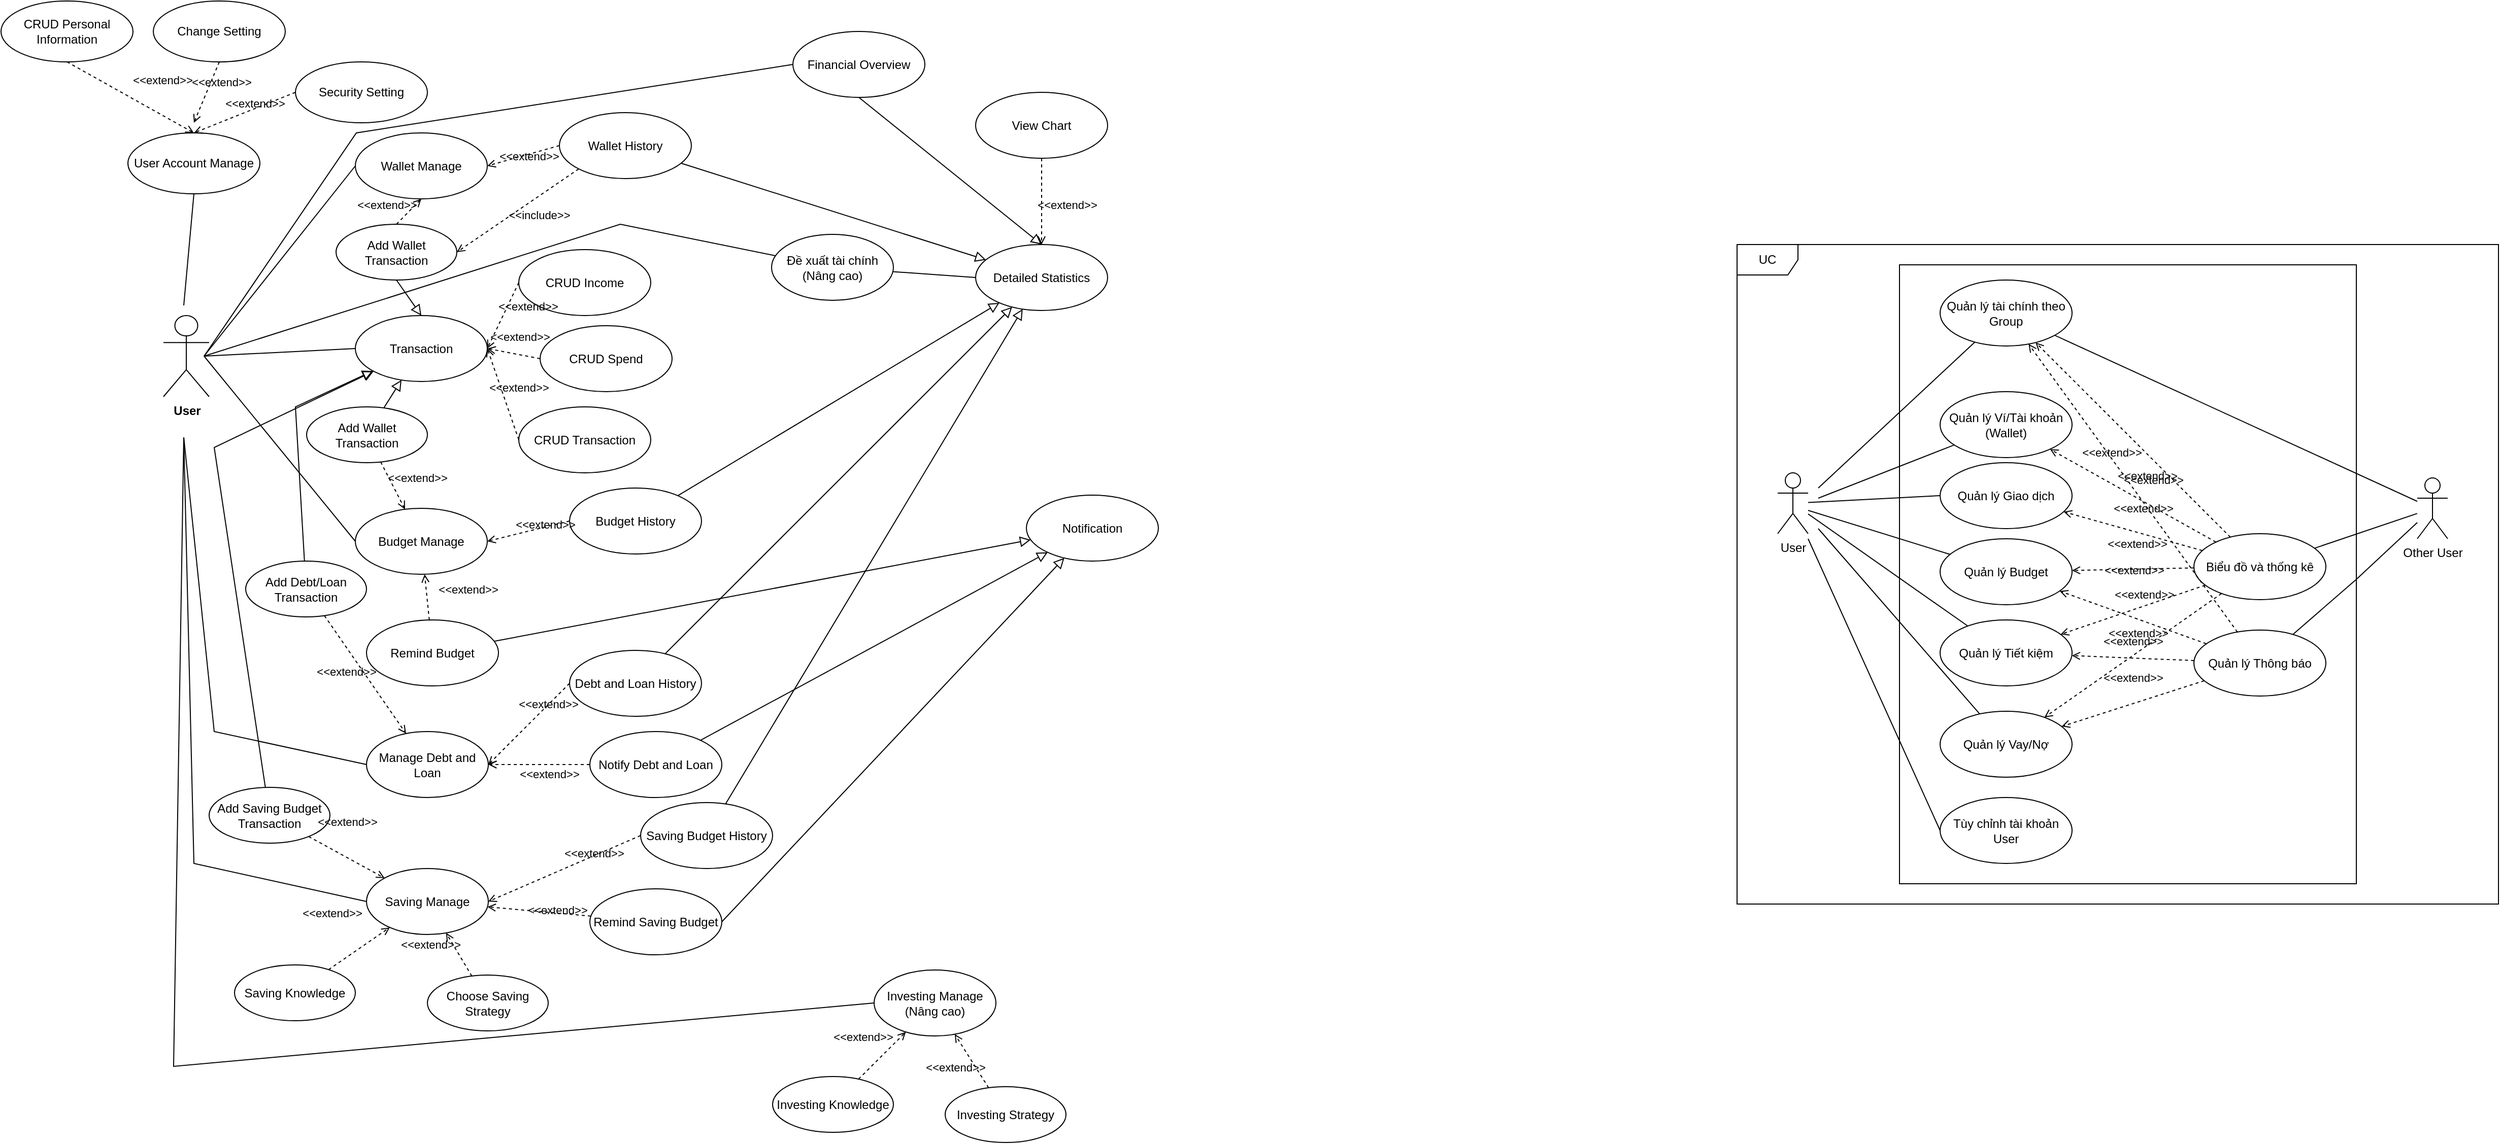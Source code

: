 <mxfile version="24.5.5" type="device">
  <diagram name="Usecase Overview" id="BEyP7Bef6MYG9uf-JpTF">
    <mxGraphModel dx="1880" dy="749" grid="1" gridSize="10" guides="1" tooltips="1" connect="1" arrows="1" fold="1" page="1" pageScale="1" pageWidth="827" pageHeight="1169" math="0" shadow="0">
      <root>
        <mxCell id="0" />
        <mxCell id="1" parent="0" />
        <mxCell id="QwXAN4E2xrLj7Bbmwf5F-4" value="" style="rounded=0;whiteSpace=wrap;html=1;" vertex="1" parent="1">
          <mxGeometry x="1870" y="270" width="450" height="610" as="geometry" />
        </mxCell>
        <mxCell id="z3GCjtMCWlb_qi_P6ean-107" value="&amp;lt;&amp;lt;extend&amp;gt;&amp;gt;" style="html=1;verticalAlign=bottom;labelBackgroundColor=none;endArrow=open;endFill=0;dashed=1;rounded=0;" parent="1" source="z3GCjtMCWlb_qi_P6ean-106" target="z3GCjtMCWlb_qi_P6ean-104" edge="1">
          <mxGeometry x="-0.189" y="19" width="160" relative="1" as="geometry">
            <mxPoint x="761.5" y="1380" as="sourcePoint" />
            <mxPoint x="883" y="1050" as="targetPoint" />
            <mxPoint x="-1" as="offset" />
          </mxGeometry>
        </mxCell>
        <mxCell id="z3GCjtMCWlb_qi_P6ean-109" value="&amp;lt;&amp;lt;extend&amp;gt;&amp;gt;" style="html=1;verticalAlign=bottom;labelBackgroundColor=none;endArrow=open;endFill=0;dashed=1;rounded=0;" parent="1" source="z3GCjtMCWlb_qi_P6ean-108" target="z3GCjtMCWlb_qi_P6ean-104" edge="1">
          <mxGeometry x="-0.137" y="22" width="160" relative="1" as="geometry">
            <mxPoint x="951.5" y="1390" as="sourcePoint" />
            <mxPoint x="938" y="1055" as="targetPoint" />
            <mxPoint as="offset" />
          </mxGeometry>
        </mxCell>
        <mxCell id="z3GCjtMCWlb_qi_P6ean-1" value="&lt;b&gt;User&lt;/b&gt;" style="shape=umlActor;verticalLabelPosition=bottom;verticalAlign=top;html=1;" parent="1" vertex="1">
          <mxGeometry x="160" y="320" width="45" height="80" as="geometry" />
        </mxCell>
        <mxCell id="z3GCjtMCWlb_qi_P6ean-4" value="User Account Manage" style="ellipse;whiteSpace=wrap;html=1;" parent="1" vertex="1">
          <mxGeometry x="125" y="140" width="130" height="60" as="geometry" />
        </mxCell>
        <mxCell id="z3GCjtMCWlb_qi_P6ean-7" value="" style="endArrow=none;html=1;rounded=0;entryX=0.5;entryY=1;entryDx=0;entryDy=0;" parent="1" target="z3GCjtMCWlb_qi_P6ean-4" edge="1">
          <mxGeometry width="50" height="50" relative="1" as="geometry">
            <mxPoint x="180" y="310" as="sourcePoint" />
            <mxPoint x="525" y="320" as="targetPoint" />
          </mxGeometry>
        </mxCell>
        <mxCell id="z3GCjtMCWlb_qi_P6ean-8" value="CRUD Personal Information" style="ellipse;whiteSpace=wrap;html=1;" parent="1" vertex="1">
          <mxGeometry y="10" width="130" height="60" as="geometry" />
        </mxCell>
        <mxCell id="z3GCjtMCWlb_qi_P6ean-10" value="Change Setting" style="ellipse;whiteSpace=wrap;html=1;" parent="1" vertex="1">
          <mxGeometry x="150" y="10" width="130" height="60" as="geometry" />
        </mxCell>
        <mxCell id="z3GCjtMCWlb_qi_P6ean-11" value="&amp;lt;&amp;lt;extend&amp;gt;&amp;gt;" style="html=1;verticalAlign=bottom;labelBackgroundColor=none;endArrow=open;endFill=0;dashed=1;rounded=0;exitX=0.5;exitY=1;exitDx=0;exitDy=0;entryX=0.5;entryY=0;entryDx=0;entryDy=0;" parent="1" source="z3GCjtMCWlb_qi_P6ean-8" target="z3GCjtMCWlb_qi_P6ean-4" edge="1">
          <mxGeometry x="0.333" y="22" width="160" relative="1" as="geometry">
            <mxPoint x="380" y="140" as="sourcePoint" />
            <mxPoint x="220" y="140" as="targetPoint" />
            <mxPoint as="offset" />
          </mxGeometry>
        </mxCell>
        <mxCell id="z3GCjtMCWlb_qi_P6ean-12" value="&amp;lt;&amp;lt;extend&amp;gt;&amp;gt;" style="html=1;verticalAlign=bottom;labelBackgroundColor=none;endArrow=open;endFill=0;dashed=1;rounded=0;entryX=0.5;entryY=1;entryDx=0;entryDy=0;exitX=0.5;exitY=1;exitDx=0;exitDy=0;" parent="1" source="z3GCjtMCWlb_qi_P6ean-10" edge="1">
          <mxGeometry x="-0.2" y="13" width="160" relative="1" as="geometry">
            <mxPoint x="80" y="80" as="sourcePoint" />
            <mxPoint x="190" y="130" as="targetPoint" />
            <mxPoint as="offset" />
          </mxGeometry>
        </mxCell>
        <mxCell id="z3GCjtMCWlb_qi_P6ean-13" value="Security Setting" style="ellipse;whiteSpace=wrap;html=1;" parent="1" vertex="1">
          <mxGeometry x="290" y="70" width="130" height="60" as="geometry" />
        </mxCell>
        <mxCell id="z3GCjtMCWlb_qi_P6ean-14" value="&amp;lt;&amp;lt;extend&amp;gt;&amp;gt;" style="html=1;verticalAlign=bottom;labelBackgroundColor=none;endArrow=open;endFill=0;dashed=1;rounded=0;entryX=0.5;entryY=0;entryDx=0;entryDy=0;exitX=0;exitY=0.5;exitDx=0;exitDy=0;" parent="1" source="z3GCjtMCWlb_qi_P6ean-13" target="z3GCjtMCWlb_qi_P6ean-4" edge="1">
          <mxGeometry x="-0.172" y="4" width="160" relative="1" as="geometry">
            <mxPoint x="230" y="80" as="sourcePoint" />
            <mxPoint x="200" y="140" as="targetPoint" />
            <mxPoint as="offset" />
          </mxGeometry>
        </mxCell>
        <mxCell id="z3GCjtMCWlb_qi_P6ean-15" value="Transaction" style="ellipse;whiteSpace=wrap;html=1;" parent="1" vertex="1">
          <mxGeometry x="349" y="320" width="130" height="65" as="geometry" />
        </mxCell>
        <mxCell id="z3GCjtMCWlb_qi_P6ean-16" value="" style="endArrow=none;html=1;rounded=0;entryX=0;entryY=0.5;entryDx=0;entryDy=0;" parent="1" target="z3GCjtMCWlb_qi_P6ean-15" edge="1">
          <mxGeometry width="50" height="50" relative="1" as="geometry">
            <mxPoint x="200" y="360" as="sourcePoint" />
            <mxPoint x="200" y="210" as="targetPoint" />
          </mxGeometry>
        </mxCell>
        <mxCell id="z3GCjtMCWlb_qi_P6ean-17" value="CRUD Income" style="ellipse;whiteSpace=wrap;html=1;" parent="1" vertex="1">
          <mxGeometry x="510" y="255" width="130" height="65" as="geometry" />
        </mxCell>
        <mxCell id="z3GCjtMCWlb_qi_P6ean-18" value="&amp;lt;&amp;lt;extend&amp;gt;&amp;gt;" style="html=1;verticalAlign=bottom;labelBackgroundColor=none;endArrow=open;endFill=0;dashed=1;rounded=0;entryX=1;entryY=0.5;entryDx=0;entryDy=0;exitX=0;exitY=0.5;exitDx=0;exitDy=0;" parent="1" source="z3GCjtMCWlb_qi_P6ean-17" target="z3GCjtMCWlb_qi_P6ean-15" edge="1">
          <mxGeometry x="-0.293" y="22" width="160" relative="1" as="geometry">
            <mxPoint x="510" y="200" as="sourcePoint" />
            <mxPoint x="410" y="240" as="targetPoint" />
            <mxPoint as="offset" />
          </mxGeometry>
        </mxCell>
        <mxCell id="z3GCjtMCWlb_qi_P6ean-19" value="CRUD Spend" style="ellipse;whiteSpace=wrap;html=1;" parent="1" vertex="1">
          <mxGeometry x="531" y="330" width="130" height="65" as="geometry" />
        </mxCell>
        <mxCell id="z3GCjtMCWlb_qi_P6ean-20" value="&amp;lt;&amp;lt;extend&amp;gt;&amp;gt;" style="html=1;verticalAlign=bottom;labelBackgroundColor=none;endArrow=open;endFill=0;dashed=1;rounded=0;entryX=1;entryY=0.5;entryDx=0;entryDy=0;exitX=0;exitY=0.5;exitDx=0;exitDy=0;" parent="1" source="z3GCjtMCWlb_qi_P6ean-19" target="z3GCjtMCWlb_qi_P6ean-15" edge="1">
          <mxGeometry x="-0.132" y="-8" width="160" relative="1" as="geometry">
            <mxPoint x="531" y="275" as="sourcePoint" />
            <mxPoint x="500" y="428" as="targetPoint" />
            <mxPoint x="1" as="offset" />
          </mxGeometry>
        </mxCell>
        <mxCell id="z3GCjtMCWlb_qi_P6ean-21" value="CRUD Transaction" style="ellipse;whiteSpace=wrap;html=1;" parent="1" vertex="1">
          <mxGeometry x="510" y="410" width="130" height="65" as="geometry" />
        </mxCell>
        <mxCell id="z3GCjtMCWlb_qi_P6ean-22" value="&amp;lt;&amp;lt;extend&amp;gt;&amp;gt;" style="html=1;verticalAlign=bottom;labelBackgroundColor=none;endArrow=open;endFill=0;dashed=1;rounded=0;entryX=1;entryY=0.5;entryDx=0;entryDy=0;exitX=0;exitY=0.5;exitDx=0;exitDy=0;" parent="1" source="z3GCjtMCWlb_qi_P6ean-21" target="z3GCjtMCWlb_qi_P6ean-15" edge="1">
          <mxGeometry x="-0.156" y="-14" width="160" relative="1" as="geometry">
            <mxPoint x="510" y="355" as="sourcePoint" />
            <mxPoint x="479" y="508" as="targetPoint" />
            <mxPoint as="offset" />
          </mxGeometry>
        </mxCell>
        <mxCell id="z3GCjtMCWlb_qi_P6ean-23" value="Wallet Manage" style="ellipse;whiteSpace=wrap;html=1;" parent="1" vertex="1">
          <mxGeometry x="349" y="140" width="130" height="65" as="geometry" />
        </mxCell>
        <mxCell id="z3GCjtMCWlb_qi_P6ean-26" value="" style="endArrow=none;html=1;rounded=0;entryX=0;entryY=0.5;entryDx=0;entryDy=0;" parent="1" target="z3GCjtMCWlb_qi_P6ean-23" edge="1">
          <mxGeometry width="50" height="50" relative="1" as="geometry">
            <mxPoint x="200" y="360" as="sourcePoint" />
            <mxPoint x="359" y="363" as="targetPoint" />
          </mxGeometry>
        </mxCell>
        <mxCell id="z3GCjtMCWlb_qi_P6ean-27" value="&lt;div&gt;&lt;span style=&quot;background-color: initial;&quot;&gt;Wallet History&lt;/span&gt;&lt;br&gt;&lt;/div&gt;" style="ellipse;whiteSpace=wrap;html=1;" parent="1" vertex="1">
          <mxGeometry x="550" y="120" width="130" height="65" as="geometry" />
        </mxCell>
        <mxCell id="z3GCjtMCWlb_qi_P6ean-28" value="&amp;lt;&amp;lt;extend&amp;gt;&amp;gt;" style="html=1;verticalAlign=bottom;labelBackgroundColor=none;endArrow=open;endFill=0;dashed=1;rounded=0;entryX=1;entryY=0.5;entryDx=0;entryDy=0;exitX=0;exitY=0.5;exitDx=0;exitDy=0;" parent="1" source="z3GCjtMCWlb_qi_P6ean-27" target="z3GCjtMCWlb_qi_P6ean-23" edge="1">
          <mxGeometry x="-0.07" y="11" width="160" relative="1" as="geometry">
            <mxPoint x="520" y="278" as="sourcePoint" />
            <mxPoint x="489" y="343" as="targetPoint" />
            <mxPoint as="offset" />
          </mxGeometry>
        </mxCell>
        <mxCell id="z3GCjtMCWlb_qi_P6ean-29" value="Add Wallet Transaction" style="ellipse;whiteSpace=wrap;html=1;" parent="1" vertex="1">
          <mxGeometry x="330" y="230" width="119" height="55" as="geometry" />
        </mxCell>
        <mxCell id="z3GCjtMCWlb_qi_P6ean-30" value="&amp;lt;&amp;lt;extend&amp;gt;&amp;gt;" style="html=1;verticalAlign=bottom;labelBackgroundColor=none;endArrow=open;endFill=0;dashed=1;rounded=0;entryX=0.5;entryY=1;entryDx=0;entryDy=0;exitX=0.5;exitY=0;exitDx=0;exitDy=0;" parent="1" source="z3GCjtMCWlb_qi_P6ean-29" target="z3GCjtMCWlb_qi_P6ean-23" edge="1">
          <mxGeometry x="-0.972" y="14" width="160" relative="1" as="geometry">
            <mxPoint x="321" y="378" as="sourcePoint" />
            <mxPoint x="280" y="273" as="targetPoint" />
            <mxPoint as="offset" />
          </mxGeometry>
        </mxCell>
        <mxCell id="z3GCjtMCWlb_qi_P6ean-31" value="" style="endArrow=block;html=1;rounded=0;align=center;verticalAlign=bottom;endFill=0;labelBackgroundColor=none;endSize=8;exitX=0.5;exitY=1;exitDx=0;exitDy=0;entryX=0.5;entryY=0;entryDx=0;entryDy=0;" parent="1" source="z3GCjtMCWlb_qi_P6ean-29" target="z3GCjtMCWlb_qi_P6ean-15" edge="1">
          <mxGeometry relative="1" as="geometry">
            <mxPoint x="230" y="441.97" as="sourcePoint" />
            <mxPoint x="390" y="441.97" as="targetPoint" />
          </mxGeometry>
        </mxCell>
        <mxCell id="z3GCjtMCWlb_qi_P6ean-32" value="" style="resizable=0;html=1;align=center;verticalAlign=top;labelBackgroundColor=none;" parent="z3GCjtMCWlb_qi_P6ean-31" connectable="0" vertex="1">
          <mxGeometry relative="1" as="geometry" />
        </mxCell>
        <mxCell id="z3GCjtMCWlb_qi_P6ean-33" value="&amp;lt;&amp;lt;include&amp;gt;&amp;gt;" style="html=1;verticalAlign=bottom;labelBackgroundColor=none;endArrow=open;endFill=0;dashed=1;rounded=0;entryX=1;entryY=0.5;entryDx=0;entryDy=0;exitX=0;exitY=1;exitDx=0;exitDy=0;" parent="1" source="z3GCjtMCWlb_qi_P6ean-27" target="z3GCjtMCWlb_qi_P6ean-29" edge="1">
          <mxGeometry x="-0.134" y="23" width="160" relative="1" as="geometry">
            <mxPoint x="400" y="380" as="sourcePoint" />
            <mxPoint x="560" y="380" as="targetPoint" />
            <mxPoint as="offset" />
          </mxGeometry>
        </mxCell>
        <mxCell id="z3GCjtMCWlb_qi_P6ean-34" value="Detailed Statistics" style="ellipse;whiteSpace=wrap;html=1;" parent="1" vertex="1">
          <mxGeometry x="960" y="250" width="130" height="65" as="geometry" />
        </mxCell>
        <mxCell id="z3GCjtMCWlb_qi_P6ean-37" value="Financial Overview" style="ellipse;whiteSpace=wrap;html=1;" parent="1" vertex="1">
          <mxGeometry x="780" y="40" width="130" height="65" as="geometry" />
        </mxCell>
        <mxCell id="z3GCjtMCWlb_qi_P6ean-38" value="" style="endArrow=none;html=1;rounded=0;entryX=0;entryY=0.5;entryDx=0;entryDy=0;" parent="1" target="z3GCjtMCWlb_qi_P6ean-37" edge="1">
          <mxGeometry width="50" height="50" relative="1" as="geometry">
            <mxPoint x="200" y="360" as="sourcePoint" />
            <mxPoint x="359" y="183" as="targetPoint" />
            <Array as="points">
              <mxPoint x="350" y="140" />
            </Array>
          </mxGeometry>
        </mxCell>
        <mxCell id="z3GCjtMCWlb_qi_P6ean-39" value="" style="endArrow=block;html=1;rounded=0;align=center;verticalAlign=bottom;endFill=0;labelBackgroundColor=none;endSize=8;exitX=0.5;exitY=1;exitDx=0;exitDy=0;entryX=0.5;entryY=0;entryDx=0;entryDy=0;" parent="1" source="z3GCjtMCWlb_qi_P6ean-37" target="z3GCjtMCWlb_qi_P6ean-34" edge="1">
          <mxGeometry relative="1" as="geometry">
            <mxPoint x="400" y="295" as="sourcePoint" />
            <mxPoint x="424" y="330" as="targetPoint" />
            <Array as="points" />
          </mxGeometry>
        </mxCell>
        <mxCell id="z3GCjtMCWlb_qi_P6ean-40" value="" style="resizable=0;html=1;align=center;verticalAlign=top;labelBackgroundColor=none;" parent="z3GCjtMCWlb_qi_P6ean-39" connectable="0" vertex="1">
          <mxGeometry relative="1" as="geometry" />
        </mxCell>
        <mxCell id="z3GCjtMCWlb_qi_P6ean-41" value="View Chart" style="ellipse;whiteSpace=wrap;html=1;" parent="1" vertex="1">
          <mxGeometry x="960" y="100" width="130" height="65" as="geometry" />
        </mxCell>
        <mxCell id="z3GCjtMCWlb_qi_P6ean-42" value="&amp;lt;&amp;lt;extend&amp;gt;&amp;gt;" style="html=1;verticalAlign=bottom;labelBackgroundColor=none;endArrow=open;endFill=0;dashed=1;rounded=0;exitX=0.5;exitY=1;exitDx=0;exitDy=0;" parent="1" source="z3GCjtMCWlb_qi_P6ean-41" target="z3GCjtMCWlb_qi_P6ean-34" edge="1">
          <mxGeometry x="0.294" y="25" width="160" relative="1" as="geometry">
            <mxPoint x="1111" y="190" as="sourcePoint" />
            <mxPoint x="1040" y="210" as="targetPoint" />
            <mxPoint as="offset" />
          </mxGeometry>
        </mxCell>
        <mxCell id="z3GCjtMCWlb_qi_P6ean-47" value="Budget Manage" style="ellipse;whiteSpace=wrap;html=1;" parent="1" vertex="1">
          <mxGeometry x="349" y="510" width="130" height="65" as="geometry" />
        </mxCell>
        <mxCell id="z3GCjtMCWlb_qi_P6ean-48" value="" style="endArrow=none;html=1;rounded=0;entryX=0;entryY=0.5;entryDx=0;entryDy=0;" parent="1" target="z3GCjtMCWlb_qi_P6ean-47" edge="1">
          <mxGeometry width="50" height="50" relative="1" as="geometry">
            <mxPoint x="200" y="360" as="sourcePoint" />
            <mxPoint x="359" y="733" as="targetPoint" />
          </mxGeometry>
        </mxCell>
        <mxCell id="z3GCjtMCWlb_qi_P6ean-49" value="Budget History" style="ellipse;whiteSpace=wrap;html=1;" parent="1" vertex="1">
          <mxGeometry x="560" y="490" width="130" height="65" as="geometry" />
        </mxCell>
        <mxCell id="z3GCjtMCWlb_qi_P6ean-50" value="&amp;lt;&amp;lt;extend&amp;gt;&amp;gt;" style="html=1;verticalAlign=bottom;labelBackgroundColor=none;endArrow=open;endFill=0;dashed=1;rounded=0;entryX=1;entryY=0.5;entryDx=0;entryDy=0;exitX=0;exitY=0.5;exitDx=0;exitDy=0;" parent="1" source="z3GCjtMCWlb_qi_P6ean-49" target="z3GCjtMCWlb_qi_P6ean-47" edge="1">
          <mxGeometry x="-0.36" y="6" width="160" relative="1" as="geometry">
            <mxPoint x="520" y="648" as="sourcePoint" />
            <mxPoint x="489" y="713" as="targetPoint" />
            <mxPoint as="offset" />
          </mxGeometry>
        </mxCell>
        <mxCell id="z3GCjtMCWlb_qi_P6ean-51" value="Add Wallet Transaction" style="ellipse;whiteSpace=wrap;html=1;" parent="1" vertex="1">
          <mxGeometry x="301" y="410" width="119" height="55" as="geometry" />
        </mxCell>
        <mxCell id="z3GCjtMCWlb_qi_P6ean-52" value="&amp;lt;&amp;lt;extend&amp;gt;&amp;gt;" style="html=1;verticalAlign=bottom;labelBackgroundColor=none;endArrow=open;endFill=0;dashed=1;rounded=0;" parent="1" source="z3GCjtMCWlb_qi_P6ean-51" target="z3GCjtMCWlb_qi_P6ean-47" edge="1">
          <mxGeometry x="0.5" y="20" width="160" relative="1" as="geometry">
            <mxPoint x="321" y="748" as="sourcePoint" />
            <mxPoint x="280" y="643" as="targetPoint" />
            <mxPoint y="-1" as="offset" />
          </mxGeometry>
        </mxCell>
        <mxCell id="z3GCjtMCWlb_qi_P6ean-54" value="" style="endArrow=block;html=1;rounded=0;align=center;verticalAlign=bottom;endFill=0;labelBackgroundColor=none;endSize=8;" parent="1" source="z3GCjtMCWlb_qi_P6ean-51" target="z3GCjtMCWlb_qi_P6ean-15" edge="1">
          <mxGeometry relative="1" as="geometry">
            <mxPoint x="400" y="295" as="sourcePoint" />
            <mxPoint x="424" y="330" as="targetPoint" />
          </mxGeometry>
        </mxCell>
        <mxCell id="z3GCjtMCWlb_qi_P6ean-55" value="" style="resizable=0;html=1;align=center;verticalAlign=top;labelBackgroundColor=none;" parent="z3GCjtMCWlb_qi_P6ean-54" connectable="0" vertex="1">
          <mxGeometry relative="1" as="geometry" />
        </mxCell>
        <mxCell id="z3GCjtMCWlb_qi_P6ean-56" value="Remind Budget" style="ellipse;whiteSpace=wrap;html=1;" parent="1" vertex="1">
          <mxGeometry x="360" y="620" width="130" height="65" as="geometry" />
        </mxCell>
        <mxCell id="z3GCjtMCWlb_qi_P6ean-58" value="Notification" style="ellipse;whiteSpace=wrap;html=1;" parent="1" vertex="1">
          <mxGeometry x="1010" y="497" width="130" height="65" as="geometry" />
        </mxCell>
        <mxCell id="z3GCjtMCWlb_qi_P6ean-59" value="" style="endArrow=block;html=1;rounded=0;align=center;verticalAlign=bottom;endFill=0;labelBackgroundColor=none;endSize=8;" parent="1" source="z3GCjtMCWlb_qi_P6ean-56" target="z3GCjtMCWlb_qi_P6ean-58" edge="1">
          <mxGeometry relative="1" as="geometry">
            <mxPoint x="1038" y="588" as="sourcePoint" />
            <mxPoint x="1085" y="507" as="targetPoint" />
          </mxGeometry>
        </mxCell>
        <mxCell id="z3GCjtMCWlb_qi_P6ean-60" value="" style="resizable=0;html=1;align=center;verticalAlign=top;labelBackgroundColor=none;" parent="z3GCjtMCWlb_qi_P6ean-59" connectable="0" vertex="1">
          <mxGeometry relative="1" as="geometry" />
        </mxCell>
        <mxCell id="z3GCjtMCWlb_qi_P6ean-61" value="Manage Debt and Loan" style="ellipse;whiteSpace=wrap;html=1;" parent="1" vertex="1">
          <mxGeometry x="360" y="730" width="120" height="65" as="geometry" />
        </mxCell>
        <mxCell id="z3GCjtMCWlb_qi_P6ean-62" value="" style="endArrow=none;html=1;rounded=0;entryX=0;entryY=0.5;entryDx=0;entryDy=0;" parent="1" target="z3GCjtMCWlb_qi_P6ean-61" edge="1">
          <mxGeometry width="50" height="50" relative="1" as="geometry">
            <mxPoint x="180" y="440" as="sourcePoint" />
            <mxPoint x="274.5" y="928" as="targetPoint" />
            <Array as="points">
              <mxPoint x="210" y="730" />
            </Array>
          </mxGeometry>
        </mxCell>
        <mxCell id="z3GCjtMCWlb_qi_P6ean-63" value="Debt and Loan History" style="ellipse;whiteSpace=wrap;html=1;" parent="1" vertex="1">
          <mxGeometry x="560" y="650" width="130" height="65" as="geometry" />
        </mxCell>
        <mxCell id="z3GCjtMCWlb_qi_P6ean-64" value="&amp;lt;&amp;lt;extend&amp;gt;&amp;gt;" style="html=1;verticalAlign=bottom;labelBackgroundColor=none;endArrow=open;endFill=0;dashed=1;rounded=0;entryX=1;entryY=0.5;entryDx=0;entryDy=0;exitX=0;exitY=0.5;exitDx=0;exitDy=0;" parent="1" source="z3GCjtMCWlb_qi_P6ean-63" target="z3GCjtMCWlb_qi_P6ean-61" edge="1">
          <mxGeometry x="-0.36" y="6" width="160" relative="1" as="geometry">
            <mxPoint x="435.5" y="843" as="sourcePoint" />
            <mxPoint x="404.5" y="908" as="targetPoint" />
            <mxPoint as="offset" />
          </mxGeometry>
        </mxCell>
        <mxCell id="z3GCjtMCWlb_qi_P6ean-65" value="Add Debt/Loan Transaction" style="ellipse;whiteSpace=wrap;html=1;" parent="1" vertex="1">
          <mxGeometry x="241" y="562" width="119" height="55" as="geometry" />
        </mxCell>
        <mxCell id="z3GCjtMCWlb_qi_P6ean-66" value="&amp;lt;&amp;lt;extend&amp;gt;&amp;gt;" style="html=1;verticalAlign=bottom;labelBackgroundColor=none;endArrow=open;endFill=0;dashed=1;rounded=0;" parent="1" source="z3GCjtMCWlb_qi_P6ean-65" target="z3GCjtMCWlb_qi_P6ean-61" edge="1">
          <mxGeometry x="-0.08" y="-19" width="160" relative="1" as="geometry">
            <mxPoint x="236.5" y="943" as="sourcePoint" />
            <mxPoint x="195.5" y="838" as="targetPoint" />
            <mxPoint as="offset" />
          </mxGeometry>
        </mxCell>
        <mxCell id="z3GCjtMCWlb_qi_P6ean-67" value="Notify Debt and Loan" style="ellipse;whiteSpace=wrap;html=1;" parent="1" vertex="1">
          <mxGeometry x="580" y="730" width="130" height="65" as="geometry" />
        </mxCell>
        <mxCell id="z3GCjtMCWlb_qi_P6ean-69" value="" style="endArrow=block;html=1;rounded=0;align=center;verticalAlign=bottom;endFill=0;labelBackgroundColor=none;endSize=8;" parent="1" source="z3GCjtMCWlb_qi_P6ean-65" target="z3GCjtMCWlb_qi_P6ean-15" edge="1">
          <mxGeometry relative="1" as="geometry">
            <mxPoint x="387" y="421" as="sourcePoint" />
            <mxPoint x="405" y="394" as="targetPoint" />
            <Array as="points">
              <mxPoint x="290" y="410" />
            </Array>
          </mxGeometry>
        </mxCell>
        <mxCell id="z3GCjtMCWlb_qi_P6ean-70" value="" style="resizable=0;html=1;align=center;verticalAlign=top;labelBackgroundColor=none;" parent="z3GCjtMCWlb_qi_P6ean-69" connectable="0" vertex="1">
          <mxGeometry relative="1" as="geometry" />
        </mxCell>
        <mxCell id="z3GCjtMCWlb_qi_P6ean-72" value="" style="endArrow=block;html=1;rounded=0;align=center;verticalAlign=bottom;endFill=0;labelBackgroundColor=none;endSize=8;" parent="1" source="z3GCjtMCWlb_qi_P6ean-67" target="z3GCjtMCWlb_qi_P6ean-58" edge="1">
          <mxGeometry relative="1" as="geometry">
            <mxPoint x="496" y="651" as="sourcePoint" />
            <mxPoint x="1024" y="551" as="targetPoint" />
          </mxGeometry>
        </mxCell>
        <mxCell id="z3GCjtMCWlb_qi_P6ean-73" value="" style="resizable=0;html=1;align=center;verticalAlign=top;labelBackgroundColor=none;" parent="z3GCjtMCWlb_qi_P6ean-72" connectable="0" vertex="1">
          <mxGeometry relative="1" as="geometry" />
        </mxCell>
        <mxCell id="z3GCjtMCWlb_qi_P6ean-84" value="Saving Manage" style="ellipse;whiteSpace=wrap;html=1;" parent="1" vertex="1">
          <mxGeometry x="360" y="865" width="120" height="65" as="geometry" />
        </mxCell>
        <mxCell id="z3GCjtMCWlb_qi_P6ean-85" value="" style="endArrow=none;html=1;rounded=0;entryX=0;entryY=0.5;entryDx=0;entryDy=0;" parent="1" target="z3GCjtMCWlb_qi_P6ean-84" edge="1">
          <mxGeometry width="50" height="50" relative="1" as="geometry">
            <mxPoint x="180" y="440" as="sourcePoint" />
            <mxPoint x="274.5" y="1063" as="targetPoint" />
            <Array as="points">
              <mxPoint x="190" y="860" />
            </Array>
          </mxGeometry>
        </mxCell>
        <mxCell id="z3GCjtMCWlb_qi_P6ean-86" value="Saving Budget History" style="ellipse;whiteSpace=wrap;html=1;" parent="1" vertex="1">
          <mxGeometry x="630" y="800" width="130" height="65" as="geometry" />
        </mxCell>
        <mxCell id="z3GCjtMCWlb_qi_P6ean-87" value="&amp;lt;&amp;lt;extend&amp;gt;&amp;gt;" style="html=1;verticalAlign=bottom;labelBackgroundColor=none;endArrow=open;endFill=0;dashed=1;rounded=0;entryX=1;entryY=0.5;entryDx=0;entryDy=0;exitX=0;exitY=0.5;exitDx=0;exitDy=0;" parent="1" source="z3GCjtMCWlb_qi_P6ean-86" target="z3GCjtMCWlb_qi_P6ean-84" edge="1">
          <mxGeometry x="-0.36" y="6" width="160" relative="1" as="geometry">
            <mxPoint x="435.5" y="978" as="sourcePoint" />
            <mxPoint x="404.5" y="1043" as="targetPoint" />
            <mxPoint as="offset" />
          </mxGeometry>
        </mxCell>
        <mxCell id="z3GCjtMCWlb_qi_P6ean-88" value="Add Saving Budget Transaction" style="ellipse;whiteSpace=wrap;html=1;" parent="1" vertex="1">
          <mxGeometry x="205" y="785" width="119" height="55" as="geometry" />
        </mxCell>
        <mxCell id="z3GCjtMCWlb_qi_P6ean-89" value="&amp;lt;&amp;lt;extend&amp;gt;&amp;gt;" style="html=1;verticalAlign=bottom;labelBackgroundColor=none;endArrow=open;endFill=0;dashed=1;rounded=0;" parent="1" source="z3GCjtMCWlb_qi_P6ean-88" target="z3GCjtMCWlb_qi_P6ean-84" edge="1">
          <mxGeometry x="-0.289" y="23" width="160" relative="1" as="geometry">
            <mxPoint x="236.5" y="1078" as="sourcePoint" />
            <mxPoint x="195.5" y="973" as="targetPoint" />
            <mxPoint as="offset" />
          </mxGeometry>
        </mxCell>
        <mxCell id="z3GCjtMCWlb_qi_P6ean-90" value="Remind Saving Budget" style="ellipse;whiteSpace=wrap;html=1;" parent="1" vertex="1">
          <mxGeometry x="580" y="885" width="130" height="65" as="geometry" />
        </mxCell>
        <mxCell id="z3GCjtMCWlb_qi_P6ean-92" value="" style="endArrow=block;html=1;rounded=0;align=center;verticalAlign=bottom;endFill=0;labelBackgroundColor=none;endSize=8;" parent="1" source="z3GCjtMCWlb_qi_P6ean-88" target="z3GCjtMCWlb_qi_P6ean-15" edge="1">
          <mxGeometry relative="1" as="geometry">
            <mxPoint x="387" y="556" as="sourcePoint" />
            <mxPoint x="366" y="510" as="targetPoint" />
            <Array as="points">
              <mxPoint x="210" y="450" />
            </Array>
          </mxGeometry>
        </mxCell>
        <mxCell id="z3GCjtMCWlb_qi_P6ean-93" value="" style="resizable=0;html=1;align=center;verticalAlign=top;labelBackgroundColor=none;" parent="z3GCjtMCWlb_qi_P6ean-92" connectable="0" vertex="1">
          <mxGeometry relative="1" as="geometry" />
        </mxCell>
        <mxCell id="z3GCjtMCWlb_qi_P6ean-96" value="" style="endArrow=block;html=1;rounded=0;align=center;verticalAlign=bottom;endFill=0;labelBackgroundColor=none;endSize=8;exitX=1;exitY=0.5;exitDx=0;exitDy=0;" parent="1" source="z3GCjtMCWlb_qi_P6ean-90" target="z3GCjtMCWlb_qi_P6ean-58" edge="1">
          <mxGeometry relative="1" as="geometry">
            <mxPoint x="697" y="768" as="sourcePoint" />
            <mxPoint x="1043" y="564" as="targetPoint" />
          </mxGeometry>
        </mxCell>
        <mxCell id="z3GCjtMCWlb_qi_P6ean-97" value="" style="resizable=0;html=1;align=center;verticalAlign=top;labelBackgroundColor=none;" parent="z3GCjtMCWlb_qi_P6ean-96" connectable="0" vertex="1">
          <mxGeometry relative="1" as="geometry" />
        </mxCell>
        <mxCell id="z3GCjtMCWlb_qi_P6ean-100" value="Saving Knowledge" style="ellipse;whiteSpace=wrap;html=1;" parent="1" vertex="1">
          <mxGeometry x="230" y="960" width="119" height="55" as="geometry" />
        </mxCell>
        <mxCell id="z3GCjtMCWlb_qi_P6ean-101" value="&amp;lt;&amp;lt;extend&amp;gt;&amp;gt;" style="html=1;verticalAlign=bottom;labelBackgroundColor=none;endArrow=open;endFill=0;dashed=1;rounded=0;" parent="1" source="z3GCjtMCWlb_qi_P6ean-100" target="z3GCjtMCWlb_qi_P6ean-84" edge="1">
          <mxGeometry x="-0.207" y="37" width="160" relative="1" as="geometry">
            <mxPoint x="261.5" y="1253" as="sourcePoint" />
            <mxPoint x="403" y="1050" as="targetPoint" />
            <mxPoint as="offset" />
          </mxGeometry>
        </mxCell>
        <mxCell id="z3GCjtMCWlb_qi_P6ean-102" value="Choose Saving Strategy" style="ellipse;whiteSpace=wrap;html=1;" parent="1" vertex="1">
          <mxGeometry x="420" y="970" width="119" height="55" as="geometry" />
        </mxCell>
        <mxCell id="z3GCjtMCWlb_qi_P6ean-103" value="&amp;lt;&amp;lt;extend&amp;gt;&amp;gt;" style="html=1;verticalAlign=bottom;labelBackgroundColor=none;endArrow=open;endFill=0;dashed=1;rounded=0;" parent="1" source="z3GCjtMCWlb_qi_P6ean-102" target="z3GCjtMCWlb_qi_P6ean-84" edge="1">
          <mxGeometry x="0.599" y="24" width="160" relative="1" as="geometry">
            <mxPoint x="451.5" y="1263" as="sourcePoint" />
            <mxPoint x="593" y="1060" as="targetPoint" />
            <mxPoint as="offset" />
          </mxGeometry>
        </mxCell>
        <mxCell id="z3GCjtMCWlb_qi_P6ean-104" value="Investing Manage (Nâng cao)" style="ellipse;whiteSpace=wrap;html=1;" parent="1" vertex="1">
          <mxGeometry x="860" y="965" width="120" height="65" as="geometry" />
        </mxCell>
        <mxCell id="z3GCjtMCWlb_qi_P6ean-105" value="" style="endArrow=none;html=1;rounded=0;entryX=0;entryY=0.5;entryDx=0;entryDy=0;" parent="1" target="z3GCjtMCWlb_qi_P6ean-104" edge="1">
          <mxGeometry width="50" height="50" relative="1" as="geometry">
            <mxPoint x="180" y="440" as="sourcePoint" />
            <mxPoint x="254.5" y="1263" as="targetPoint" />
            <Array as="points">
              <mxPoint x="170" y="1060" />
            </Array>
          </mxGeometry>
        </mxCell>
        <mxCell id="z3GCjtMCWlb_qi_P6ean-106" value="Investing Knowledge" style="ellipse;whiteSpace=wrap;html=1;" parent="1" vertex="1">
          <mxGeometry x="760" y="1070" width="119" height="55" as="geometry" />
        </mxCell>
        <mxCell id="z3GCjtMCWlb_qi_P6ean-108" value="Investing Strategy" style="ellipse;whiteSpace=wrap;html=1;" parent="1" vertex="1">
          <mxGeometry x="930" y="1080" width="119" height="55" as="geometry" />
        </mxCell>
        <mxCell id="z3GCjtMCWlb_qi_P6ean-111" value="Đề xuất tài chính (Nâng cao)" style="ellipse;whiteSpace=wrap;html=1;" parent="1" vertex="1">
          <mxGeometry x="759" y="240" width="120" height="65" as="geometry" />
        </mxCell>
        <mxCell id="z3GCjtMCWlb_qi_P6ean-112" value="" style="endArrow=none;html=1;rounded=0;" parent="1" target="z3GCjtMCWlb_qi_P6ean-111" edge="1">
          <mxGeometry width="50" height="50" relative="1" as="geometry">
            <mxPoint x="200" y="360" as="sourcePoint" />
            <mxPoint x="200" y="210" as="targetPoint" />
            <Array as="points">
              <mxPoint x="610" y="230" />
            </Array>
          </mxGeometry>
        </mxCell>
        <mxCell id="z3GCjtMCWlb_qi_P6ean-113" value="" style="endArrow=none;html=1;rounded=0;exitX=0;exitY=0.5;exitDx=0;exitDy=0;" parent="1" source="z3GCjtMCWlb_qi_P6ean-34" target="z3GCjtMCWlb_qi_P6ean-111" edge="1">
          <mxGeometry width="50" height="50" relative="1" as="geometry">
            <mxPoint x="210" y="370" as="sourcePoint" />
            <mxPoint x="773" y="271" as="targetPoint" />
            <Array as="points" />
          </mxGeometry>
        </mxCell>
        <mxCell id="LfuJDHMJ5GlbzUlmybkb-1" value="User" style="shape=umlActor;verticalLabelPosition=bottom;verticalAlign=top;html=1;" parent="1" vertex="1">
          <mxGeometry x="1750" y="475" width="30" height="60" as="geometry" />
        </mxCell>
        <mxCell id="LfuJDHMJ5GlbzUlmybkb-2" value="Other&amp;nbsp;&lt;span style=&quot;background-color: initial;&quot;&gt;User&lt;/span&gt;" style="shape=umlActor;verticalLabelPosition=bottom;verticalAlign=top;html=1;" parent="1" vertex="1">
          <mxGeometry x="2380" y="480" width="30" height="60" as="geometry" />
        </mxCell>
        <mxCell id="LfuJDHMJ5GlbzUlmybkb-4" value="Quản lý Giao dịch" style="ellipse;whiteSpace=wrap;html=1;" parent="1" vertex="1">
          <mxGeometry x="1910" y="465" width="130" height="65" as="geometry" />
        </mxCell>
        <mxCell id="LfuJDHMJ5GlbzUlmybkb-5" value="Quản lý Vay/Nợ" style="ellipse;whiteSpace=wrap;html=1;" parent="1" vertex="1">
          <mxGeometry x="1910" y="710" width="130" height="65" as="geometry" />
        </mxCell>
        <mxCell id="LfuJDHMJ5GlbzUlmybkb-6" value="Quản lý Tiết kiệm" style="ellipse;whiteSpace=wrap;html=1;" parent="1" vertex="1">
          <mxGeometry x="1910" y="620" width="130" height="65" as="geometry" />
        </mxCell>
        <mxCell id="LfuJDHMJ5GlbzUlmybkb-7" value="Quản lý Thông báo" style="ellipse;whiteSpace=wrap;html=1;" parent="1" vertex="1">
          <mxGeometry x="2160" y="630" width="130" height="65" as="geometry" />
        </mxCell>
        <mxCell id="LfuJDHMJ5GlbzUlmybkb-8" value="Tùy chỉnh tài khoản User" style="ellipse;whiteSpace=wrap;html=1;" parent="1" vertex="1">
          <mxGeometry x="1910" y="795" width="130" height="65" as="geometry" />
        </mxCell>
        <mxCell id="LfuJDHMJ5GlbzUlmybkb-9" value="Quản lý Budget" style="ellipse;whiteSpace=wrap;html=1;" parent="1" vertex="1">
          <mxGeometry x="1910" y="540" width="130" height="65" as="geometry" />
        </mxCell>
        <mxCell id="LfuJDHMJ5GlbzUlmybkb-10" value="Biểu đồ và thống kê" style="ellipse;whiteSpace=wrap;html=1;" parent="1" vertex="1">
          <mxGeometry x="2160" y="535" width="130" height="65" as="geometry" />
        </mxCell>
        <mxCell id="LfuJDHMJ5GlbzUlmybkb-11" value="Quản lý tài chính theo Group" style="ellipse;whiteSpace=wrap;html=1;" parent="1" vertex="1">
          <mxGeometry x="1910" y="285" width="130" height="65" as="geometry" />
        </mxCell>
        <mxCell id="LfuJDHMJ5GlbzUlmybkb-13" value="" style="endArrow=none;html=1;rounded=0;entryX=0;entryY=0.5;entryDx=0;entryDy=0;" parent="1" source="LfuJDHMJ5GlbzUlmybkb-1" target="LfuJDHMJ5GlbzUlmybkb-4" edge="1">
          <mxGeometry width="50" height="50" relative="1" as="geometry">
            <mxPoint x="1720" y="607" as="sourcePoint" />
            <mxPoint x="1869" y="600" as="targetPoint" />
          </mxGeometry>
        </mxCell>
        <mxCell id="LfuJDHMJ5GlbzUlmybkb-14" value="" style="endArrow=none;html=1;rounded=0;entryX=0;entryY=0.5;entryDx=0;entryDy=0;" parent="1" target="LfuJDHMJ5GlbzUlmybkb-8" edge="1">
          <mxGeometry width="50" height="50" relative="1" as="geometry">
            <mxPoint x="1780" y="540" as="sourcePoint" />
            <mxPoint x="1920" y="488" as="targetPoint" />
          </mxGeometry>
        </mxCell>
        <mxCell id="LfuJDHMJ5GlbzUlmybkb-15" value="" style="endArrow=none;html=1;rounded=0;" parent="1" target="LfuJDHMJ5GlbzUlmybkb-9" edge="1">
          <mxGeometry width="50" height="50" relative="1" as="geometry">
            <mxPoint x="1780" y="512" as="sourcePoint" />
            <mxPoint x="1920" y="488" as="targetPoint" />
          </mxGeometry>
        </mxCell>
        <mxCell id="LfuJDHMJ5GlbzUlmybkb-16" value="" style="endArrow=none;html=1;rounded=0;" parent="1" source="LfuJDHMJ5GlbzUlmybkb-1" target="LfuJDHMJ5GlbzUlmybkb-6" edge="1">
          <mxGeometry width="50" height="50" relative="1" as="geometry">
            <mxPoint x="1800" y="522" as="sourcePoint" />
            <mxPoint x="1930" y="498" as="targetPoint" />
          </mxGeometry>
        </mxCell>
        <mxCell id="LfuJDHMJ5GlbzUlmybkb-17" value="" style="endArrow=none;html=1;rounded=0;" parent="1" target="LfuJDHMJ5GlbzUlmybkb-5" edge="1">
          <mxGeometry width="50" height="50" relative="1" as="geometry">
            <mxPoint x="1790" y="530" as="sourcePoint" />
            <mxPoint x="1940" y="508" as="targetPoint" />
          </mxGeometry>
        </mxCell>
        <mxCell id="LfuJDHMJ5GlbzUlmybkb-18" value="" style="endArrow=none;html=1;rounded=0;" parent="1" target="LfuJDHMJ5GlbzUlmybkb-11" edge="1">
          <mxGeometry width="50" height="50" relative="1" as="geometry">
            <mxPoint x="1790" y="490" as="sourcePoint" />
            <mxPoint x="1950" y="518" as="targetPoint" />
          </mxGeometry>
        </mxCell>
        <mxCell id="LfuJDHMJ5GlbzUlmybkb-22" value="&amp;lt;&amp;lt;extend&amp;gt;&amp;gt;" style="html=1;verticalAlign=bottom;labelBackgroundColor=none;endArrow=open;endFill=0;dashed=1;rounded=0;" parent="1" source="LfuJDHMJ5GlbzUlmybkb-10" target="LfuJDHMJ5GlbzUlmybkb-11" edge="1">
          <mxGeometry x="-0.004" y="30" width="160" relative="1" as="geometry">
            <mxPoint x="2141" y="532.5" as="sourcePoint" />
            <mxPoint x="2060" y="552.5" as="targetPoint" />
            <mxPoint as="offset" />
          </mxGeometry>
        </mxCell>
        <mxCell id="LfuJDHMJ5GlbzUlmybkb-23" value="" style="endArrow=none;html=1;rounded=0;" parent="1" source="LfuJDHMJ5GlbzUlmybkb-2" target="LfuJDHMJ5GlbzUlmybkb-11" edge="1">
          <mxGeometry width="50" height="50" relative="1" as="geometry">
            <mxPoint x="1800" y="500" as="sourcePoint" />
            <mxPoint x="1951" y="375" as="targetPoint" />
          </mxGeometry>
        </mxCell>
        <mxCell id="LfuJDHMJ5GlbzUlmybkb-26" value="&amp;lt;&amp;lt;extend&amp;gt;&amp;gt;" style="html=1;verticalAlign=bottom;labelBackgroundColor=none;endArrow=open;endFill=0;dashed=1;rounded=0;" parent="1" source="LfuJDHMJ5GlbzUlmybkb-7" target="LfuJDHMJ5GlbzUlmybkb-9" edge="1">
          <mxGeometry x="-0.073" y="-16" width="160" relative="1" as="geometry">
            <mxPoint x="2212" y="642" as="sourcePoint" />
            <mxPoint x="2008" y="378" as="targetPoint" />
            <mxPoint as="offset" />
          </mxGeometry>
        </mxCell>
        <mxCell id="LfuJDHMJ5GlbzUlmybkb-27" value="&amp;lt;&amp;lt;extend&amp;gt;&amp;gt;" style="html=1;verticalAlign=bottom;labelBackgroundColor=none;endArrow=open;endFill=0;dashed=1;rounded=0;" parent="1" source="LfuJDHMJ5GlbzUlmybkb-7" target="LfuJDHMJ5GlbzUlmybkb-6" edge="1">
          <mxGeometry x="-0.073" y="-16" width="160" relative="1" as="geometry">
            <mxPoint x="2222" y="652" as="sourcePoint" />
            <mxPoint x="2018" y="388" as="targetPoint" />
            <mxPoint as="offset" />
          </mxGeometry>
        </mxCell>
        <mxCell id="LfuJDHMJ5GlbzUlmybkb-28" value="&amp;lt;&amp;lt;extend&amp;gt;&amp;gt;" style="html=1;verticalAlign=bottom;labelBackgroundColor=none;endArrow=open;endFill=0;dashed=1;rounded=0;" parent="1" source="LfuJDHMJ5GlbzUlmybkb-7" target="LfuJDHMJ5GlbzUlmybkb-5" edge="1">
          <mxGeometry x="-0.073" y="-16" width="160" relative="1" as="geometry">
            <mxPoint x="2170" y="670" as="sourcePoint" />
            <mxPoint x="2050" y="665" as="targetPoint" />
            <mxPoint as="offset" />
          </mxGeometry>
        </mxCell>
        <mxCell id="LfuJDHMJ5GlbzUlmybkb-29" value="" style="endArrow=none;html=1;rounded=0;" parent="1" source="LfuJDHMJ5GlbzUlmybkb-2" target="LfuJDHMJ5GlbzUlmybkb-10" edge="1">
          <mxGeometry width="50" height="50" relative="1" as="geometry">
            <mxPoint x="2370" y="408" as="sourcePoint" />
            <mxPoint x="2047" y="357" as="targetPoint" />
          </mxGeometry>
        </mxCell>
        <mxCell id="LfuJDHMJ5GlbzUlmybkb-30" value="" style="endArrow=none;html=1;rounded=0;" parent="1" source="LfuJDHMJ5GlbzUlmybkb-2" target="LfuJDHMJ5GlbzUlmybkb-7" edge="1">
          <mxGeometry width="50" height="50" relative="1" as="geometry">
            <mxPoint x="2380" y="480" as="sourcePoint" />
            <mxPoint x="2057" y="367" as="targetPoint" />
            <Array as="points">
              <mxPoint x="2320" y="580" />
            </Array>
          </mxGeometry>
        </mxCell>
        <mxCell id="LfuJDHMJ5GlbzUlmybkb-31" value="&amp;lt;&amp;lt;extend&amp;gt;&amp;gt;" style="html=1;verticalAlign=bottom;labelBackgroundColor=none;endArrow=open;endFill=0;dashed=1;rounded=0;" parent="1" source="LfuJDHMJ5GlbzUlmybkb-10" target="LfuJDHMJ5GlbzUlmybkb-4" edge="1">
          <mxGeometry x="-0.073" y="-16" width="160" relative="1" as="geometry">
            <mxPoint x="2183" y="653" as="sourcePoint" />
            <mxPoint x="2037" y="597" as="targetPoint" />
            <mxPoint as="offset" />
          </mxGeometry>
        </mxCell>
        <mxCell id="LfuJDHMJ5GlbzUlmybkb-32" value="&amp;lt;&amp;lt;extend&amp;gt;&amp;gt;" style="html=1;verticalAlign=bottom;labelBackgroundColor=none;endArrow=open;endFill=0;dashed=1;rounded=0;" parent="1" source="LfuJDHMJ5GlbzUlmybkb-10" target="LfuJDHMJ5GlbzUlmybkb-9" edge="1">
          <mxGeometry x="-0.073" y="-16" width="160" relative="1" as="geometry">
            <mxPoint x="2193" y="663" as="sourcePoint" />
            <mxPoint x="2047" y="607" as="targetPoint" />
            <mxPoint as="offset" />
          </mxGeometry>
        </mxCell>
        <mxCell id="LfuJDHMJ5GlbzUlmybkb-33" value="&amp;lt;&amp;lt;extend&amp;gt;&amp;gt;" style="html=1;verticalAlign=bottom;labelBackgroundColor=none;endArrow=open;endFill=0;dashed=1;rounded=0;" parent="1" source="LfuJDHMJ5GlbzUlmybkb-10" target="LfuJDHMJ5GlbzUlmybkb-6" edge="1">
          <mxGeometry x="-0.13" y="-28" width="160" relative="1" as="geometry">
            <mxPoint x="2170" y="578" as="sourcePoint" />
            <mxPoint x="2050" y="578" as="targetPoint" />
            <mxPoint x="1" as="offset" />
          </mxGeometry>
        </mxCell>
        <mxCell id="LfuJDHMJ5GlbzUlmybkb-34" value="&amp;lt;&amp;lt;extend&amp;gt;&amp;gt;" style="html=1;verticalAlign=bottom;labelBackgroundColor=none;endArrow=open;endFill=0;dashed=1;rounded=0;" parent="1" source="LfuJDHMJ5GlbzUlmybkb-10" target="LfuJDHMJ5GlbzUlmybkb-5" edge="1">
          <mxGeometry x="-0.027" y="-4" width="160" relative="1" as="geometry">
            <mxPoint x="2180" y="588" as="sourcePoint" />
            <mxPoint x="2060" y="588" as="targetPoint" />
            <mxPoint as="offset" />
          </mxGeometry>
        </mxCell>
        <mxCell id="LfuJDHMJ5GlbzUlmybkb-35" value="Quản lý Ví/Tài khoản (Wallet)" style="ellipse;whiteSpace=wrap;html=1;" parent="1" vertex="1">
          <mxGeometry x="1910" y="395" width="130" height="65" as="geometry" />
        </mxCell>
        <mxCell id="LfuJDHMJ5GlbzUlmybkb-36" value="" style="endArrow=none;html=1;rounded=0;" parent="1" target="LfuJDHMJ5GlbzUlmybkb-35" edge="1">
          <mxGeometry width="50" height="50" relative="1" as="geometry">
            <mxPoint x="1790" y="500" as="sourcePoint" />
            <mxPoint x="1920" y="508" as="targetPoint" />
          </mxGeometry>
        </mxCell>
        <mxCell id="LfuJDHMJ5GlbzUlmybkb-21" value="&amp;lt;&amp;lt;extend&amp;gt;&amp;gt;" style="html=1;verticalAlign=bottom;labelBackgroundColor=none;endArrow=open;endFill=0;dashed=1;rounded=0;" parent="1" source="LfuJDHMJ5GlbzUlmybkb-7" target="LfuJDHMJ5GlbzUlmybkb-11" edge="1">
          <mxGeometry x="-0.073" y="-16" width="160" relative="1" as="geometry">
            <mxPoint x="2251" y="400" as="sourcePoint" />
            <mxPoint x="2170" y="420" as="targetPoint" />
            <mxPoint as="offset" />
          </mxGeometry>
        </mxCell>
        <mxCell id="LfuJDHMJ5GlbzUlmybkb-37" value="&amp;lt;&amp;lt;extend&amp;gt;&amp;gt;" style="html=1;verticalAlign=bottom;labelBackgroundColor=none;endArrow=open;endFill=0;dashed=1;rounded=0;" parent="1" source="LfuJDHMJ5GlbzUlmybkb-10" target="LfuJDHMJ5GlbzUlmybkb-35" edge="1">
          <mxGeometry x="-0.073" y="-16" width="160" relative="1" as="geometry">
            <mxPoint x="2178" y="562" as="sourcePoint" />
            <mxPoint x="2042" y="523" as="targetPoint" />
            <mxPoint as="offset" />
          </mxGeometry>
        </mxCell>
        <mxCell id="7wJnoiQs4yf_4IYIWQ0Y-1" value="&amp;lt;&amp;lt;extend&amp;gt;&amp;gt;" style="html=1;verticalAlign=bottom;labelBackgroundColor=none;endArrow=open;endFill=0;dashed=1;rounded=0;" parent="1" source="z3GCjtMCWlb_qi_P6ean-90" target="z3GCjtMCWlb_qi_P6ean-84" edge="1">
          <mxGeometry x="-0.36" y="6" width="160" relative="1" as="geometry">
            <mxPoint x="640" y="843" as="sourcePoint" />
            <mxPoint x="490" y="908" as="targetPoint" />
            <mxPoint as="offset" />
          </mxGeometry>
        </mxCell>
        <mxCell id="7wJnoiQs4yf_4IYIWQ0Y-2" value="&amp;lt;&amp;lt;extend&amp;gt;&amp;gt;" style="html=1;verticalAlign=bottom;labelBackgroundColor=none;endArrow=open;endFill=0;dashed=1;rounded=0;" parent="1" source="z3GCjtMCWlb_qi_P6ean-67" target="z3GCjtMCWlb_qi_P6ean-61" edge="1">
          <mxGeometry x="-0.2" y="18" width="160" relative="1" as="geometry">
            <mxPoint x="570" y="693" as="sourcePoint" />
            <mxPoint x="490" y="773" as="targetPoint" />
            <mxPoint as="offset" />
          </mxGeometry>
        </mxCell>
        <mxCell id="7wJnoiQs4yf_4IYIWQ0Y-3" value="&amp;lt;&amp;lt;extend&amp;gt;&amp;gt;" style="html=1;verticalAlign=bottom;labelBackgroundColor=none;endArrow=open;endFill=0;dashed=1;rounded=0;" parent="1" source="z3GCjtMCWlb_qi_P6ean-56" target="z3GCjtMCWlb_qi_P6ean-47" edge="1">
          <mxGeometry x="-0.301" y="-40" width="160" relative="1" as="geometry">
            <mxPoint x="570" y="533" as="sourcePoint" />
            <mxPoint x="489" y="553" as="targetPoint" />
            <mxPoint y="-1" as="offset" />
          </mxGeometry>
        </mxCell>
        <mxCell id="7wJnoiQs4yf_4IYIWQ0Y-4" value="" style="endArrow=block;html=1;rounded=0;align=center;verticalAlign=bottom;endFill=0;labelBackgroundColor=none;endSize=8;" parent="1" source="z3GCjtMCWlb_qi_P6ean-86" target="z3GCjtMCWlb_qi_P6ean-34" edge="1">
          <mxGeometry relative="1" as="geometry">
            <mxPoint x="699" y="749" as="sourcePoint" />
            <mxPoint x="1041" y="563" as="targetPoint" />
          </mxGeometry>
        </mxCell>
        <mxCell id="7wJnoiQs4yf_4IYIWQ0Y-5" value="" style="resizable=0;html=1;align=center;verticalAlign=top;labelBackgroundColor=none;" parent="7wJnoiQs4yf_4IYIWQ0Y-4" connectable="0" vertex="1">
          <mxGeometry relative="1" as="geometry" />
        </mxCell>
        <mxCell id="7wJnoiQs4yf_4IYIWQ0Y-6" value="" style="endArrow=block;html=1;rounded=0;align=center;verticalAlign=bottom;endFill=0;labelBackgroundColor=none;endSize=8;" parent="1" source="z3GCjtMCWlb_qi_P6ean-63" target="z3GCjtMCWlb_qi_P6ean-34" edge="1">
          <mxGeometry relative="1" as="geometry">
            <mxPoint x="709" y="759" as="sourcePoint" />
            <mxPoint x="1051" y="573" as="targetPoint" />
          </mxGeometry>
        </mxCell>
        <mxCell id="7wJnoiQs4yf_4IYIWQ0Y-7" value="" style="resizable=0;html=1;align=center;verticalAlign=top;labelBackgroundColor=none;" parent="7wJnoiQs4yf_4IYIWQ0Y-6" connectable="0" vertex="1">
          <mxGeometry relative="1" as="geometry" />
        </mxCell>
        <mxCell id="7wJnoiQs4yf_4IYIWQ0Y-8" value="" style="endArrow=block;html=1;rounded=0;align=center;verticalAlign=bottom;endFill=0;labelBackgroundColor=none;endSize=8;" parent="1" source="z3GCjtMCWlb_qi_P6ean-49" target="z3GCjtMCWlb_qi_P6ean-34" edge="1">
          <mxGeometry relative="1" as="geometry">
            <mxPoint x="664" y="663" as="sourcePoint" />
            <mxPoint x="1006" y="322" as="targetPoint" />
          </mxGeometry>
        </mxCell>
        <mxCell id="7wJnoiQs4yf_4IYIWQ0Y-9" value="" style="resizable=0;html=1;align=center;verticalAlign=top;labelBackgroundColor=none;" parent="7wJnoiQs4yf_4IYIWQ0Y-8" connectable="0" vertex="1">
          <mxGeometry relative="1" as="geometry" />
        </mxCell>
        <mxCell id="7wJnoiQs4yf_4IYIWQ0Y-10" value="" style="endArrow=block;html=1;rounded=0;align=center;verticalAlign=bottom;endFill=0;labelBackgroundColor=none;endSize=8;" parent="1" source="z3GCjtMCWlb_qi_P6ean-27" target="z3GCjtMCWlb_qi_P6ean-34" edge="1">
          <mxGeometry relative="1" as="geometry">
            <mxPoint x="677" y="508" as="sourcePoint" />
            <mxPoint x="993" y="317" as="targetPoint" />
          </mxGeometry>
        </mxCell>
        <mxCell id="7wJnoiQs4yf_4IYIWQ0Y-11" value="" style="resizable=0;html=1;align=center;verticalAlign=top;labelBackgroundColor=none;" parent="7wJnoiQs4yf_4IYIWQ0Y-10" connectable="0" vertex="1">
          <mxGeometry relative="1" as="geometry" />
        </mxCell>
        <mxCell id="QwXAN4E2xrLj7Bbmwf5F-1" value="UC" style="shape=umlFrame;whiteSpace=wrap;html=1;pointerEvents=0;" vertex="1" parent="1">
          <mxGeometry x="1710" y="250" width="750" height="650" as="geometry" />
        </mxCell>
      </root>
    </mxGraphModel>
  </diagram>
</mxfile>
